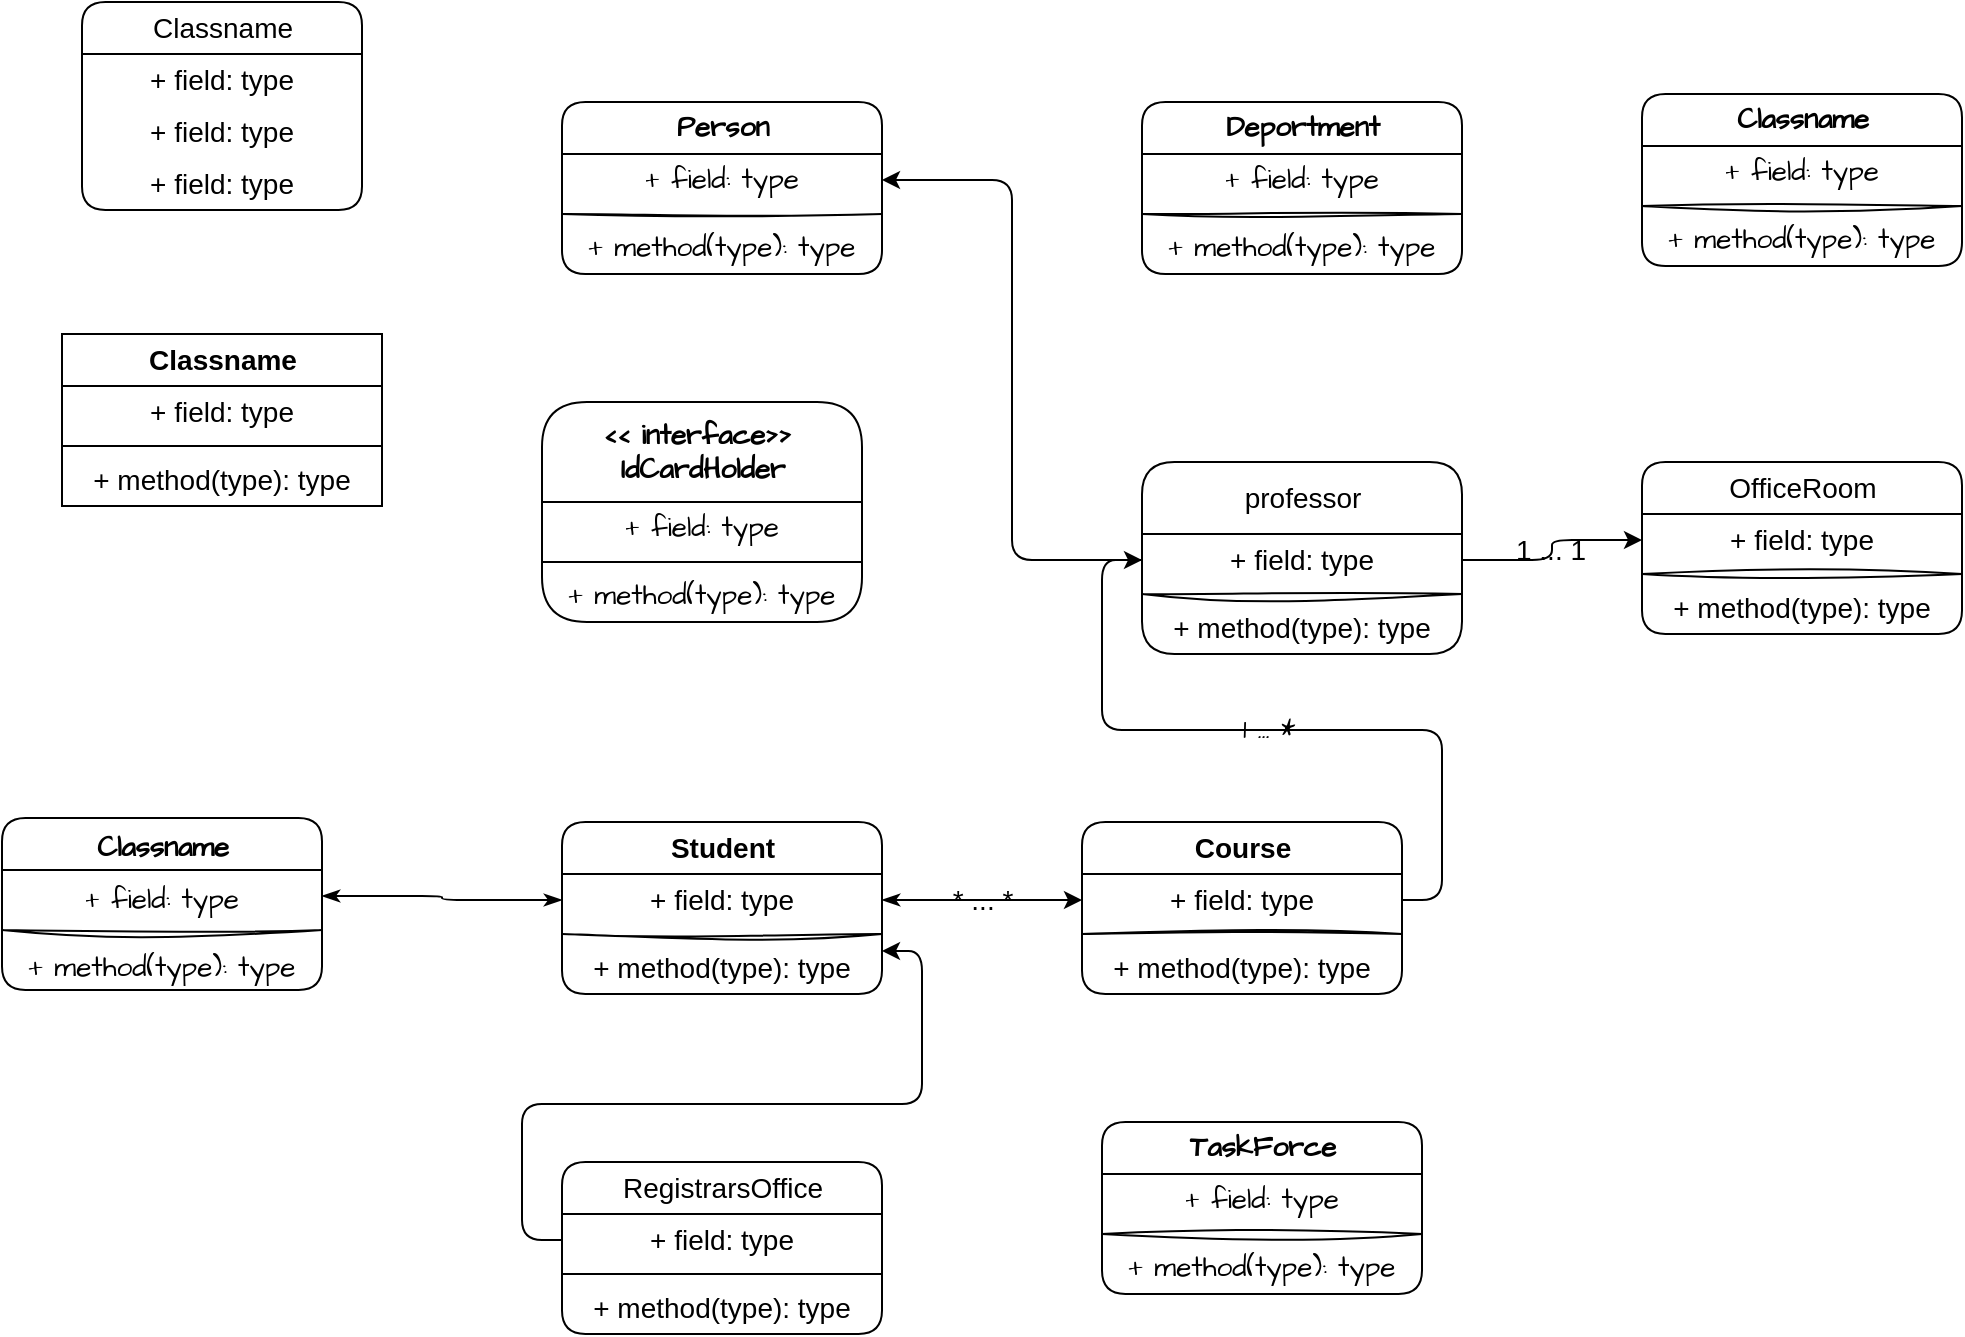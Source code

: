 <mxfile version="22.0.4" type="github">
  <diagram name="Page-1" id="NRW6LChGegnr6Z4dPT8M">
    <mxGraphModel dx="577" dy="400" grid="1" gridSize="10" guides="1" tooltips="1" connect="1" arrows="1" fold="1" page="1" pageScale="1" pageWidth="1100" pageHeight="850" background="none" math="0" shadow="0">
      <root>
        <mxCell id="0" />
        <mxCell id="1" parent="0" />
        <mxCell id="xK8xdHPVtCYg_8-kvttX-1" value="Student" style="swimlane;fontStyle=1;align=center;verticalAlign=middle;childLayout=stackLayout;horizontal=1;startSize=26;horizontalStack=0;resizeParent=1;resizeParentMax=0;resizeLast=0;collapsible=1;marginBottom=0;rounded=1;fontSize=14;html=1;labelBorderColor=none;labelBackgroundColor=none;" vertex="1" parent="1">
          <mxGeometry x="310" y="504" width="160" height="86" as="geometry" />
        </mxCell>
        <mxCell id="xK8xdHPVtCYg_8-kvttX-2" value="+ field: type" style="text;strokeColor=none;fillColor=none;align=center;verticalAlign=middle;spacingLeft=4;spacingRight=4;overflow=hidden;rotatable=0;points=[[0,0.5],[1,0.5]];portConstraint=eastwest;sketch=1;curveFitting=1;jiggle=2;rounded=1;fontSize=14;html=1;labelBorderColor=none;labelBackgroundColor=none;" vertex="1" parent="xK8xdHPVtCYg_8-kvttX-1">
          <mxGeometry y="26" width="160" height="26" as="geometry" />
        </mxCell>
        <mxCell id="xK8xdHPVtCYg_8-kvttX-3" value="" style="line;strokeWidth=1;fillColor=none;align=center;verticalAlign=middle;spacingTop=-1;spacingLeft=3;spacingRight=3;rotatable=0;labelPosition=right;points=[];portConstraint=eastwest;strokeColor=inherit;sketch=1;curveFitting=1;jiggle=2;rounded=1;fontSize=14;html=1;labelBorderColor=none;labelBackgroundColor=none;" vertex="1" parent="xK8xdHPVtCYg_8-kvttX-1">
          <mxGeometry y="52" width="160" height="8" as="geometry" />
        </mxCell>
        <mxCell id="xK8xdHPVtCYg_8-kvttX-4" value="+ method(type): type" style="text;strokeColor=none;fillColor=none;align=center;verticalAlign=middle;spacingLeft=4;spacingRight=4;overflow=hidden;rotatable=0;points=[[0,0.5],[1,0.5]];portConstraint=eastwest;sketch=1;curveFitting=1;jiggle=2;rounded=1;fontSize=14;html=1;labelBorderColor=none;labelBackgroundColor=none;" vertex="1" parent="xK8xdHPVtCYg_8-kvttX-1">
          <mxGeometry y="60" width="160" height="26" as="geometry" />
        </mxCell>
        <mxCell id="xK8xdHPVtCYg_8-kvttX-5" value="Course" style="swimlane;fontStyle=1;align=center;verticalAlign=middle;childLayout=stackLayout;horizontal=1;startSize=26;horizontalStack=0;resizeParent=1;resizeParentMax=0;resizeLast=0;collapsible=1;marginBottom=0;rounded=1;fontSize=14;html=1;labelBorderColor=none;labelBackgroundColor=none;" vertex="1" parent="1">
          <mxGeometry x="570" y="504" width="160" height="86" as="geometry" />
        </mxCell>
        <mxCell id="xK8xdHPVtCYg_8-kvttX-6" value="+ field: type" style="text;strokeColor=none;fillColor=none;align=center;verticalAlign=middle;spacingLeft=4;spacingRight=4;overflow=hidden;rotatable=0;points=[[0,0.5],[1,0.5]];portConstraint=eastwest;sketch=1;curveFitting=1;jiggle=2;rounded=1;fontSize=14;html=1;labelBorderColor=none;labelBackgroundColor=none;" vertex="1" parent="xK8xdHPVtCYg_8-kvttX-5">
          <mxGeometry y="26" width="160" height="26" as="geometry" />
        </mxCell>
        <mxCell id="xK8xdHPVtCYg_8-kvttX-7" value="" style="line;strokeWidth=1;fillColor=none;align=center;verticalAlign=middle;spacingTop=-1;spacingLeft=3;spacingRight=3;rotatable=0;labelPosition=right;points=[];portConstraint=eastwest;strokeColor=inherit;sketch=1;curveFitting=1;jiggle=2;rounded=1;fontSize=14;html=1;labelBorderColor=none;labelBackgroundColor=none;" vertex="1" parent="xK8xdHPVtCYg_8-kvttX-5">
          <mxGeometry y="52" width="160" height="8" as="geometry" />
        </mxCell>
        <mxCell id="xK8xdHPVtCYg_8-kvttX-8" value="+ method(type): type" style="text;strokeColor=none;fillColor=none;align=center;verticalAlign=middle;spacingLeft=4;spacingRight=4;overflow=hidden;rotatable=0;points=[[0,0.5],[1,0.5]];portConstraint=eastwest;sketch=1;curveFitting=1;jiggle=2;rounded=1;fontSize=14;html=1;labelBorderColor=none;labelBackgroundColor=none;" vertex="1" parent="xK8xdHPVtCYg_8-kvttX-5">
          <mxGeometry y="60" width="160" height="26" as="geometry" />
        </mxCell>
        <mxCell id="xK8xdHPVtCYg_8-kvttX-9" value="* ... *" style="edgeStyle=orthogonalEdgeStyle;rounded=1;orthogonalLoop=1;jettySize=auto;entryX=0;entryY=0.5;entryDx=0;entryDy=0;startArrow=classicThin;startFill=1;verticalAlign=middle;fontSize=14;html=1;labelBorderColor=none;labelBackgroundColor=none;align=center;" edge="1" parent="1" source="xK8xdHPVtCYg_8-kvttX-2" target="xK8xdHPVtCYg_8-kvttX-6">
          <mxGeometry relative="1" as="geometry" />
        </mxCell>
        <mxCell id="xK8xdHPVtCYg_8-kvttX-32" value="" style="edgeStyle=orthogonalEdgeStyle;rounded=1;hachureGap=4;orthogonalLoop=1;jettySize=auto;entryX=0;entryY=0.5;entryDx=0;entryDy=0;fontFamily=Architects Daughter;fontSource=https%3A%2F%2Ffonts.googleapis.com%2Fcss%3Ffamily%3DArchitects%2BDaughter;fontSize=14;verticalAlign=middle;html=1;labelBorderColor=none;labelBackgroundColor=none;align=center;" edge="1" parent="1" source="xK8xdHPVtCYg_8-kvttX-6" target="xK8xdHPVtCYg_8-kvttX-23">
          <mxGeometry relative="1" as="geometry" />
        </mxCell>
        <mxCell id="xK8xdHPVtCYg_8-kvttX-33" value="1 ... *" style="edgeLabel;align=center;verticalAlign=middle;resizable=0;points=[];fontSize=14;fontFamily=Architects Daughter;html=1;labelBorderColor=none;labelBackgroundColor=none;" vertex="1" connectable="0" parent="xK8xdHPVtCYg_8-kvttX-32">
          <mxGeometry x="0.011" relative="1" as="geometry">
            <mxPoint as="offset" />
          </mxGeometry>
        </mxCell>
        <mxCell id="xK8xdHPVtCYg_8-kvttX-34" value="RegistrarsOffice" style="swimlane;fontStyle=0;align=center;verticalAlign=middle;childLayout=stackLayout;horizontal=1;startSize=26;horizontalStack=0;resizeParent=1;resizeParentMax=0;resizeLast=0;collapsible=1;marginBottom=0;rounded=1;hachureGap=4;fontFamily=Helvetica;fontSize=14;html=1;labelBorderColor=none;labelBackgroundColor=none;" vertex="1" parent="1">
          <mxGeometry x="310" y="674" width="160" height="86" as="geometry" />
        </mxCell>
        <mxCell id="xK8xdHPVtCYg_8-kvttX-35" value="+ field: type" style="text;strokeColor=none;fillColor=none;align=center;verticalAlign=middle;spacingLeft=4;spacingRight=4;overflow=hidden;rotatable=0;points=[[0,0.5],[1,0.5]];portConstraint=eastwest;fontSize=14;fontFamily=Helvetica;fontStyle=0;html=1;labelBorderColor=none;labelBackgroundColor=none;" vertex="1" parent="xK8xdHPVtCYg_8-kvttX-34">
          <mxGeometry y="26" width="160" height="26" as="geometry" />
        </mxCell>
        <mxCell id="xK8xdHPVtCYg_8-kvttX-36" value="" style="line;strokeWidth=1;fillColor=none;align=center;verticalAlign=middle;spacingTop=-1;spacingLeft=3;spacingRight=3;rotatable=0;labelPosition=right;points=[];portConstraint=eastwest;strokeColor=inherit;rounded=1;hachureGap=4;fontFamily=Helvetica;fontSize=14;fontStyle=0;html=1;labelBorderColor=none;labelBackgroundColor=none;" vertex="1" parent="xK8xdHPVtCYg_8-kvttX-34">
          <mxGeometry y="52" width="160" height="8" as="geometry" />
        </mxCell>
        <mxCell id="xK8xdHPVtCYg_8-kvttX-37" value="+ method(type): type" style="text;strokeColor=none;fillColor=none;align=center;verticalAlign=middle;spacingLeft=4;spacingRight=4;overflow=hidden;rotatable=0;points=[[0,0.5],[1,0.5]];portConstraint=eastwest;fontSize=14;fontFamily=Helvetica;fontStyle=0;html=1;labelBorderColor=none;labelBackgroundColor=none;" vertex="1" parent="xK8xdHPVtCYg_8-kvttX-34">
          <mxGeometry y="60" width="160" height="26" as="geometry" />
        </mxCell>
        <mxCell id="xK8xdHPVtCYg_8-kvttX-38" value="" style="edgeStyle=orthogonalEdgeStyle;rounded=1;hachureGap=4;orthogonalLoop=1;jettySize=auto;entryX=1;entryY=0.75;entryDx=0;entryDy=0;fontFamily=Architects Daughter;fontSource=https%3A%2F%2Ffonts.googleapis.com%2Fcss%3Ffamily%3DArchitects%2BDaughter;fontSize=14;verticalAlign=middle;html=1;labelBorderColor=none;labelBackgroundColor=none;align=center;" edge="1" parent="1" source="xK8xdHPVtCYg_8-kvttX-35" target="xK8xdHPVtCYg_8-kvttX-1">
          <mxGeometry relative="1" as="geometry" />
        </mxCell>
        <mxCell id="xK8xdHPVtCYg_8-kvttX-22" value="professor" style="swimlane;fontStyle=0;align=center;verticalAlign=middle;childLayout=stackLayout;horizontal=1;startSize=36;horizontalStack=0;resizeParent=1;resizeParentMax=0;resizeLast=0;collapsible=1;marginBottom=0;rounded=1;hachureGap=4;fontFamily=Helvetica;fontSize=14;html=1;labelBorderColor=none;labelBackgroundColor=none;" vertex="1" parent="1">
          <mxGeometry x="600" y="324" width="160" height="96" as="geometry" />
        </mxCell>
        <mxCell id="xK8xdHPVtCYg_8-kvttX-23" value="+ field: type" style="text;strokeColor=none;fillColor=none;align=center;verticalAlign=middle;spacingLeft=4;spacingRight=4;overflow=hidden;rotatable=0;points=[[0,0.5],[1,0.5]];portConstraint=eastwest;fontSize=14;fontFamily=Helvetica;html=1;labelBorderColor=none;labelBackgroundColor=none;" vertex="1" parent="xK8xdHPVtCYg_8-kvttX-22">
          <mxGeometry y="36" width="160" height="26" as="geometry" />
        </mxCell>
        <mxCell id="xK8xdHPVtCYg_8-kvttX-24" value="" style="line;strokeWidth=1;fillColor=none;align=center;verticalAlign=middle;spacingTop=-1;spacingLeft=3;spacingRight=3;rotatable=0;labelPosition=right;points=[];portConstraint=eastwest;strokeColor=inherit;rounded=1;sketch=1;hachureGap=4;jiggle=2;curveFitting=1;fontFamily=Helvetica;fontSize=14;html=1;labelBorderColor=none;labelBackgroundColor=none;" vertex="1" parent="xK8xdHPVtCYg_8-kvttX-22">
          <mxGeometry y="62" width="160" height="8" as="geometry" />
        </mxCell>
        <mxCell id="xK8xdHPVtCYg_8-kvttX-25" value="+ method(type): type" style="text;strokeColor=none;fillColor=none;align=center;verticalAlign=middle;spacingLeft=4;spacingRight=4;overflow=hidden;rotatable=0;points=[[0,0.5],[1,0.5]];portConstraint=eastwest;fontSize=14;fontFamily=Helvetica;html=1;labelBorderColor=none;labelBackgroundColor=none;" vertex="1" parent="xK8xdHPVtCYg_8-kvttX-22">
          <mxGeometry y="70" width="160" height="26" as="geometry" />
        </mxCell>
        <mxCell id="xK8xdHPVtCYg_8-kvttX-26" value="OfficeRoom" style="swimlane;fontStyle=0;align=center;verticalAlign=middle;childLayout=stackLayout;horizontal=1;startSize=26;horizontalStack=0;resizeParent=1;resizeParentMax=0;resizeLast=0;collapsible=1;marginBottom=0;rounded=1;hachureGap=4;fontFamily=Helvetica;fontSize=14;html=1;labelBorderColor=none;labelBackgroundColor=none;" vertex="1" parent="1">
          <mxGeometry x="850" y="324" width="160" height="86" as="geometry" />
        </mxCell>
        <mxCell id="xK8xdHPVtCYg_8-kvttX-27" value="+ field: type" style="text;strokeColor=none;fillColor=none;align=center;verticalAlign=middle;spacingLeft=4;spacingRight=4;overflow=hidden;rotatable=0;points=[[0,0.5],[1,0.5]];portConstraint=eastwest;fontSize=14;fontFamily=Helvetica;html=1;labelBorderColor=none;labelBackgroundColor=none;" vertex="1" parent="xK8xdHPVtCYg_8-kvttX-26">
          <mxGeometry y="26" width="160" height="26" as="geometry" />
        </mxCell>
        <mxCell id="xK8xdHPVtCYg_8-kvttX-28" value="" style="line;strokeWidth=1;fillColor=none;align=center;verticalAlign=middle;spacingTop=-1;spacingLeft=3;spacingRight=3;rotatable=0;labelPosition=right;points=[];portConstraint=eastwest;strokeColor=inherit;rounded=1;sketch=1;hachureGap=4;jiggle=2;curveFitting=1;fontFamily=Helvetica;fontSize=14;html=1;labelBorderColor=none;labelBackgroundColor=none;" vertex="1" parent="xK8xdHPVtCYg_8-kvttX-26">
          <mxGeometry y="52" width="160" height="8" as="geometry" />
        </mxCell>
        <mxCell id="xK8xdHPVtCYg_8-kvttX-29" value="+ method(type): type" style="text;strokeColor=none;fillColor=none;align=center;verticalAlign=middle;spacingLeft=4;spacingRight=4;overflow=hidden;rotatable=0;points=[[0,0.5],[1,0.5]];portConstraint=eastwest;fontSize=14;fontFamily=Helvetica;html=1;labelBorderColor=none;labelBackgroundColor=none;" vertex="1" parent="xK8xdHPVtCYg_8-kvttX-26">
          <mxGeometry y="60" width="160" height="26" as="geometry" />
        </mxCell>
        <mxCell id="xK8xdHPVtCYg_8-kvttX-30" value="" style="edgeStyle=orthogonalEdgeStyle;rounded=1;hachureGap=4;orthogonalLoop=1;jettySize=auto;entryX=0;entryY=0.5;entryDx=0;entryDy=0;fontFamily=Helvetica;fontSize=14;verticalAlign=middle;html=1;labelBorderColor=none;labelBackgroundColor=none;align=center;" edge="1" source="xK8xdHPVtCYg_8-kvttX-23" target="xK8xdHPVtCYg_8-kvttX-27" parent="1">
          <mxGeometry relative="1" as="geometry" />
        </mxCell>
        <mxCell id="xK8xdHPVtCYg_8-kvttX-31" value="1 ... 1" style="edgeLabel;align=center;verticalAlign=middle;resizable=0;points=[];fontSize=14;fontFamily=Helvetica;html=1;labelBorderColor=none;labelBackgroundColor=none;" vertex="1" connectable="0" parent="xK8xdHPVtCYg_8-kvttX-30">
          <mxGeometry x="0.003" y="1" relative="1" as="geometry">
            <mxPoint as="offset" />
          </mxGeometry>
        </mxCell>
        <mxCell id="xK8xdHPVtCYg_8-kvttX-39" value="Deportment" style="swimlane;fontStyle=1;align=center;verticalAlign=middle;childLayout=stackLayout;horizontal=1;startSize=26;horizontalStack=0;resizeParent=1;resizeParentMax=0;resizeLast=0;collapsible=1;marginBottom=0;rounded=1;hachureGap=4;fontFamily=Architects Daughter;fontSource=https%3A%2F%2Ffonts.googleapis.com%2Fcss%3Ffamily%3DArchitects%2BDaughter;fontSize=14;html=1;labelBorderColor=none;labelBackgroundColor=none;" vertex="1" parent="1">
          <mxGeometry x="600" y="144" width="160" height="86" as="geometry" />
        </mxCell>
        <mxCell id="xK8xdHPVtCYg_8-kvttX-40" value="+ field: type" style="text;strokeColor=none;fillColor=none;align=center;verticalAlign=middle;spacingLeft=4;spacingRight=4;overflow=hidden;rotatable=0;points=[[0,0.5],[1,0.5]];portConstraint=eastwest;fontSize=14;fontFamily=Architects Daughter;html=1;labelBorderColor=none;labelBackgroundColor=none;" vertex="1" parent="xK8xdHPVtCYg_8-kvttX-39">
          <mxGeometry y="26" width="160" height="26" as="geometry" />
        </mxCell>
        <mxCell id="xK8xdHPVtCYg_8-kvttX-41" value="" style="line;strokeWidth=1;fillColor=none;align=center;verticalAlign=middle;spacingTop=-1;spacingLeft=3;spacingRight=3;rotatable=0;labelPosition=right;points=[];portConstraint=eastwest;strokeColor=inherit;rounded=1;sketch=1;hachureGap=4;jiggle=2;curveFitting=1;fontFamily=Architects Daughter;fontSource=https%3A%2F%2Ffonts.googleapis.com%2Fcss%3Ffamily%3DArchitects%2BDaughter;fontSize=14;html=1;labelBorderColor=none;labelBackgroundColor=none;" vertex="1" parent="xK8xdHPVtCYg_8-kvttX-39">
          <mxGeometry y="52" width="160" height="8" as="geometry" />
        </mxCell>
        <mxCell id="xK8xdHPVtCYg_8-kvttX-42" value="+ method(type): type" style="text;strokeColor=none;fillColor=none;align=center;verticalAlign=middle;spacingLeft=4;spacingRight=4;overflow=hidden;rotatable=0;points=[[0,0.5],[1,0.5]];portConstraint=eastwest;fontSize=14;fontFamily=Architects Daughter;html=1;labelBorderColor=none;labelBackgroundColor=none;" vertex="1" parent="xK8xdHPVtCYg_8-kvttX-39">
          <mxGeometry y="60" width="160" height="26" as="geometry" />
        </mxCell>
        <mxCell id="xK8xdHPVtCYg_8-kvttX-49" value="Classname" style="swimlane;fontStyle=1;align=center;verticalAlign=middle;childLayout=stackLayout;horizontal=1;startSize=26;horizontalStack=0;resizeParent=1;resizeParentMax=0;resizeLast=0;collapsible=1;marginBottom=0;rounded=1;hachureGap=4;fontFamily=Architects Daughter;fontSource=https%3A%2F%2Ffonts.googleapis.com%2Fcss%3Ffamily%3DArchitects%2BDaughter;fontSize=14;html=1;labelBorderColor=none;labelBackgroundColor=none;" vertex="1" parent="1">
          <mxGeometry x="850" y="140" width="160" height="86" as="geometry" />
        </mxCell>
        <mxCell id="xK8xdHPVtCYg_8-kvttX-50" value="+ field: type" style="text;strokeColor=none;fillColor=none;align=center;verticalAlign=middle;spacingLeft=4;spacingRight=4;overflow=hidden;rotatable=0;points=[[0,0.5],[1,0.5]];portConstraint=eastwest;fontSize=14;fontFamily=Architects Daughter;html=1;labelBorderColor=none;labelBackgroundColor=none;" vertex="1" parent="xK8xdHPVtCYg_8-kvttX-49">
          <mxGeometry y="26" width="160" height="26" as="geometry" />
        </mxCell>
        <mxCell id="xK8xdHPVtCYg_8-kvttX-51" value="" style="line;strokeWidth=1;fillColor=none;align=center;verticalAlign=middle;spacingTop=-1;spacingLeft=3;spacingRight=3;rotatable=0;labelPosition=right;points=[];portConstraint=eastwest;strokeColor=inherit;rounded=1;sketch=1;hachureGap=4;jiggle=2;curveFitting=1;fontFamily=Architects Daughter;fontSource=https%3A%2F%2Ffonts.googleapis.com%2Fcss%3Ffamily%3DArchitects%2BDaughter;fontSize=14;html=1;labelBorderColor=none;labelBackgroundColor=none;" vertex="1" parent="xK8xdHPVtCYg_8-kvttX-49">
          <mxGeometry y="52" width="160" height="8" as="geometry" />
        </mxCell>
        <mxCell id="xK8xdHPVtCYg_8-kvttX-52" value="+ method(type): type" style="text;strokeColor=none;fillColor=none;align=center;verticalAlign=middle;spacingLeft=4;spacingRight=4;overflow=hidden;rotatable=0;points=[[0,0.5],[1,0.5]];portConstraint=eastwest;fontSize=14;fontFamily=Architects Daughter;html=1;labelBorderColor=none;labelBackgroundColor=none;" vertex="1" parent="xK8xdHPVtCYg_8-kvttX-49">
          <mxGeometry y="60" width="160" height="26" as="geometry" />
        </mxCell>
        <mxCell id="xK8xdHPVtCYg_8-kvttX-59" value="TaskForce" style="swimlane;fontStyle=1;align=center;verticalAlign=middle;childLayout=stackLayout;horizontal=1;startSize=26;horizontalStack=0;resizeParent=1;resizeParentMax=0;resizeLast=0;collapsible=1;marginBottom=0;rounded=1;hachureGap=4;fontFamily=Architects Daughter;fontSource=https%3A%2F%2Ffonts.googleapis.com%2Fcss%3Ffamily%3DArchitects%2BDaughter;fontSize=14;html=1;labelBorderColor=none;labelBackgroundColor=none;" vertex="1" parent="1">
          <mxGeometry x="580" y="654" width="160" height="86" as="geometry" />
        </mxCell>
        <mxCell id="xK8xdHPVtCYg_8-kvttX-60" value="+ field: type" style="text;strokeColor=none;fillColor=none;align=center;verticalAlign=middle;spacingLeft=4;spacingRight=4;overflow=hidden;rotatable=0;points=[[0,0.5],[1,0.5]];portConstraint=eastwest;fontSize=14;fontFamily=Architects Daughter;html=1;labelBorderColor=none;labelBackgroundColor=none;" vertex="1" parent="xK8xdHPVtCYg_8-kvttX-59">
          <mxGeometry y="26" width="160" height="26" as="geometry" />
        </mxCell>
        <mxCell id="xK8xdHPVtCYg_8-kvttX-61" value="" style="line;strokeWidth=1;fillColor=none;align=center;verticalAlign=middle;spacingTop=-1;spacingLeft=3;spacingRight=3;rotatable=0;labelPosition=right;points=[];portConstraint=eastwest;strokeColor=inherit;rounded=1;sketch=1;hachureGap=4;jiggle=2;curveFitting=1;fontFamily=Architects Daughter;fontSource=https%3A%2F%2Ffonts.googleapis.com%2Fcss%3Ffamily%3DArchitects%2BDaughter;fontSize=14;html=1;labelBorderColor=none;labelBackgroundColor=none;" vertex="1" parent="xK8xdHPVtCYg_8-kvttX-59">
          <mxGeometry y="52" width="160" height="8" as="geometry" />
        </mxCell>
        <mxCell id="xK8xdHPVtCYg_8-kvttX-62" value="+ method(type): type" style="text;strokeColor=none;fillColor=none;align=center;verticalAlign=middle;spacingLeft=4;spacingRight=4;overflow=hidden;rotatable=0;points=[[0,0.5],[1,0.5]];portConstraint=eastwest;fontSize=14;fontFamily=Architects Daughter;html=1;labelBorderColor=none;labelBackgroundColor=none;" vertex="1" parent="xK8xdHPVtCYg_8-kvttX-59">
          <mxGeometry y="60" width="160" height="26" as="geometry" />
        </mxCell>
        <mxCell id="xK8xdHPVtCYg_8-kvttX-63" value="Person" style="swimlane;fontStyle=1;align=center;verticalAlign=middle;childLayout=stackLayout;horizontal=1;startSize=26;horizontalStack=0;resizeParent=1;resizeParentMax=0;resizeLast=0;collapsible=1;marginBottom=0;rounded=1;hachureGap=4;fontFamily=Architects Daughter;fontSource=https%3A%2F%2Ffonts.googleapis.com%2Fcss%3Ffamily%3DArchitects%2BDaughter;fontSize=14;html=1;labelBorderColor=none;labelBackgroundColor=none;" vertex="1" parent="1">
          <mxGeometry x="310" y="144" width="160" height="86" as="geometry" />
        </mxCell>
        <mxCell id="xK8xdHPVtCYg_8-kvttX-64" value="+ field: type" style="text;strokeColor=none;fillColor=none;align=center;verticalAlign=middle;spacingLeft=4;spacingRight=4;overflow=hidden;rotatable=0;points=[[0,0.5],[1,0.5]];portConstraint=eastwest;fontSize=14;fontFamily=Architects Daughter;html=1;labelBorderColor=none;labelBackgroundColor=none;" vertex="1" parent="xK8xdHPVtCYg_8-kvttX-63">
          <mxGeometry y="26" width="160" height="26" as="geometry" />
        </mxCell>
        <mxCell id="xK8xdHPVtCYg_8-kvttX-65" value="" style="line;strokeWidth=1;fillColor=none;align=center;verticalAlign=middle;spacingTop=-1;spacingLeft=3;spacingRight=3;rotatable=0;labelPosition=right;points=[];portConstraint=eastwest;strokeColor=inherit;rounded=1;sketch=1;hachureGap=4;jiggle=2;curveFitting=1;fontFamily=Architects Daughter;fontSource=https%3A%2F%2Ffonts.googleapis.com%2Fcss%3Ffamily%3DArchitects%2BDaughter;fontSize=14;html=1;labelBorderColor=none;labelBackgroundColor=none;" vertex="1" parent="xK8xdHPVtCYg_8-kvttX-63">
          <mxGeometry y="52" width="160" height="8" as="geometry" />
        </mxCell>
        <mxCell id="xK8xdHPVtCYg_8-kvttX-66" value="+ method(type): type" style="text;strokeColor=none;fillColor=none;align=center;verticalAlign=middle;spacingLeft=4;spacingRight=4;overflow=hidden;rotatable=0;points=[[0,0.5],[1,0.5]];portConstraint=eastwest;fontSize=14;fontFamily=Architects Daughter;html=1;labelBorderColor=none;labelBackgroundColor=none;" vertex="1" parent="xK8xdHPVtCYg_8-kvttX-63">
          <mxGeometry y="60" width="160" height="26" as="geometry" />
        </mxCell>
        <mxCell id="xK8xdHPVtCYg_8-kvttX-68" value="" style="edgeStyle=orthogonalEdgeStyle;rounded=1;hachureGap=4;orthogonalLoop=1;jettySize=auto;entryX=1;entryY=0.5;entryDx=0;entryDy=0;fontFamily=Architects Daughter;fontSource=https%3A%2F%2Ffonts.googleapis.com%2Fcss%3Ffamily%3DArchitects%2BDaughter;fontSize=14;verticalAlign=middle;html=1;labelBorderColor=none;labelBackgroundColor=none;align=center;" edge="1" parent="1" source="xK8xdHPVtCYg_8-kvttX-23" target="xK8xdHPVtCYg_8-kvttX-64">
          <mxGeometry relative="1" as="geometry" />
        </mxCell>
        <mxCell id="xK8xdHPVtCYg_8-kvttX-73" value="&amp;lt;&amp;lt; interface&amp;gt;&amp;gt;&amp;nbsp;&lt;br&gt;IdCardHolder&lt;br&gt;" style="swimlane;fontStyle=1;align=center;verticalAlign=middle;childLayout=stackLayout;horizontal=1;startSize=50;horizontalStack=0;resizeParent=1;resizeParentMax=0;resizeLast=0;collapsible=1;marginBottom=0;rounded=1;hachureGap=4;fontFamily=Architects Daughter;fontSource=https%3A%2F%2Ffonts.googleapis.com%2Fcss%3Ffamily%3DArchitects%2BDaughter;fontSize=14;html=1;labelBorderColor=none;labelBackgroundColor=none;" vertex="1" parent="1">
          <mxGeometry x="300" y="294" width="160" height="110" as="geometry" />
        </mxCell>
        <mxCell id="xK8xdHPVtCYg_8-kvttX-74" value="+ field: type" style="text;strokeColor=none;fillColor=none;align=center;verticalAlign=middle;spacingLeft=4;spacingRight=4;overflow=hidden;rotatable=0;points=[[0,0.5],[1,0.5]];portConstraint=eastwest;fontSize=14;fontFamily=Architects Daughter;html=1;labelBorderColor=none;labelBackgroundColor=none;" vertex="1" parent="xK8xdHPVtCYg_8-kvttX-73">
          <mxGeometry y="50" width="160" height="26" as="geometry" />
        </mxCell>
        <mxCell id="xK8xdHPVtCYg_8-kvttX-75" value="" style="line;strokeWidth=1;fillColor=none;align=center;verticalAlign=middle;spacingTop=-1;spacingLeft=3;spacingRight=3;rotatable=0;labelPosition=right;points=[];portConstraint=eastwest;strokeColor=inherit;rounded=1;hachureGap=4;fontFamily=Architects Daughter;fontSource=https%3A%2F%2Ffonts.googleapis.com%2Fcss%3Ffamily%3DArchitects%2BDaughter;fontSize=14;html=1;labelBorderColor=none;labelBackgroundColor=none;" vertex="1" parent="xK8xdHPVtCYg_8-kvttX-73">
          <mxGeometry y="76" width="160" height="8" as="geometry" />
        </mxCell>
        <mxCell id="xK8xdHPVtCYg_8-kvttX-76" value="+ method(type): type" style="text;strokeColor=none;fillColor=none;align=center;verticalAlign=middle;spacingLeft=4;spacingRight=4;overflow=hidden;rotatable=0;points=[[0,0.5],[1,0.5]];portConstraint=eastwest;fontSize=14;fontFamily=Architects Daughter;html=1;labelBorderColor=none;labelBackgroundColor=none;" vertex="1" parent="xK8xdHPVtCYg_8-kvttX-73">
          <mxGeometry y="84" width="160" height="26" as="geometry" />
        </mxCell>
        <mxCell id="xK8xdHPVtCYg_8-kvttX-81" value="Classname" style="swimlane;fontStyle=1;align=center;verticalAlign=top;childLayout=stackLayout;horizontal=1;startSize=26;horizontalStack=0;resizeParent=1;resizeParentMax=0;resizeLast=0;collapsible=1;marginBottom=0;rounded=1;hachureGap=4;fontFamily=Architects Daughter;fontSource=https%3A%2F%2Ffonts.googleapis.com%2Fcss%3Ffamily%3DArchitects%2BDaughter;fontSize=14;html=1;labelBorderColor=none;labelBackgroundColor=none;" vertex="1" parent="1">
          <mxGeometry x="30" y="502" width="160" height="86" as="geometry" />
        </mxCell>
        <mxCell id="xK8xdHPVtCYg_8-kvttX-82" value="+ field: type" style="text;strokeColor=none;fillColor=none;align=center;verticalAlign=top;spacingLeft=4;spacingRight=4;overflow=hidden;rotatable=0;points=[[0,0.5],[1,0.5]];portConstraint=eastwest;fontSize=14;fontFamily=Architects Daughter;html=1;labelBorderColor=none;labelBackgroundColor=none;" vertex="1" parent="xK8xdHPVtCYg_8-kvttX-81">
          <mxGeometry y="26" width="160" height="26" as="geometry" />
        </mxCell>
        <mxCell id="xK8xdHPVtCYg_8-kvttX-83" value="" style="line;strokeWidth=1;fillColor=none;align=center;verticalAlign=middle;spacingTop=-1;spacingLeft=3;spacingRight=3;rotatable=0;labelPosition=right;points=[];portConstraint=eastwest;strokeColor=inherit;rounded=1;sketch=1;hachureGap=4;jiggle=2;curveFitting=1;fontFamily=Architects Daughter;fontSource=https%3A%2F%2Ffonts.googleapis.com%2Fcss%3Ffamily%3DArchitects%2BDaughter;fontSize=14;html=1;labelBorderColor=none;labelBackgroundColor=none;" vertex="1" parent="xK8xdHPVtCYg_8-kvttX-81">
          <mxGeometry y="52" width="160" height="8" as="geometry" />
        </mxCell>
        <mxCell id="xK8xdHPVtCYg_8-kvttX-84" value="+ method(type): type" style="text;strokeColor=none;fillColor=none;align=center;verticalAlign=top;spacingLeft=4;spacingRight=4;overflow=hidden;rotatable=0;points=[[0,0.5],[1,0.5]];portConstraint=eastwest;fontSize=14;fontFamily=Architects Daughter;html=1;labelBorderColor=none;labelBackgroundColor=none;" vertex="1" parent="xK8xdHPVtCYg_8-kvttX-81">
          <mxGeometry y="60" width="160" height="26" as="geometry" />
        </mxCell>
        <mxCell id="xK8xdHPVtCYg_8-kvttX-85" value="" style="edgeStyle=orthogonalEdgeStyle;rounded=1;hachureGap=4;orthogonalLoop=1;jettySize=auto;entryX=1;entryY=0.5;entryDx=0;entryDy=0;fontFamily=Architects Daughter;fontSource=https%3A%2F%2Ffonts.googleapis.com%2Fcss%3Ffamily%3DArchitects%2BDaughter;fontSize=14;startArrow=classicThin;startFill=1;endArrow=classicThin;endFill=1;verticalAlign=middle;html=1;labelBorderColor=none;labelBackgroundColor=none;align=center;" edge="1" parent="1" source="xK8xdHPVtCYg_8-kvttX-2" target="xK8xdHPVtCYg_8-kvttX-82">
          <mxGeometry relative="1" as="geometry" />
        </mxCell>
        <mxCell id="xK8xdHPVtCYg_8-kvttX-86" value="Classname" style="swimlane;fontStyle=0;childLayout=stackLayout;horizontal=1;startSize=26;fillColor=none;horizontalStack=0;resizeParent=1;resizeParentMax=0;resizeLast=0;collapsible=1;marginBottom=0;rounded=1;hachureGap=4;fontFamily=Helvetica;fontSize=14;labelBackgroundColor=none;verticalAlign=middle;html=1;labelBorderColor=none;align=center;" vertex="1" parent="1">
          <mxGeometry x="70" y="94" width="140" height="104" as="geometry" />
        </mxCell>
        <mxCell id="xK8xdHPVtCYg_8-kvttX-87" value="+ field: type" style="text;strokeColor=none;fillColor=none;align=center;verticalAlign=middle;spacingLeft=4;spacingRight=4;overflow=hidden;rotatable=0;points=[[0,0.5],[1,0.5]];portConstraint=eastwest;fontSize=14;fontFamily=Helvetica;horizontal=1;html=1;labelBorderColor=none;labelBackgroundColor=none;" vertex="1" parent="xK8xdHPVtCYg_8-kvttX-86">
          <mxGeometry y="26" width="140" height="26" as="geometry" />
        </mxCell>
        <mxCell id="xK8xdHPVtCYg_8-kvttX-88" value="+ field: type" style="text;strokeColor=none;fillColor=none;align=center;verticalAlign=middle;spacingLeft=4;spacingRight=4;overflow=hidden;rotatable=0;points=[[0,0.5],[1,0.5]];portConstraint=eastwest;fontSize=14;fontFamily=Helvetica;horizontal=1;html=1;labelBorderColor=none;labelBackgroundColor=none;" vertex="1" parent="xK8xdHPVtCYg_8-kvttX-86">
          <mxGeometry y="52" width="140" height="26" as="geometry" />
        </mxCell>
        <mxCell id="xK8xdHPVtCYg_8-kvttX-89" value="+ field: type" style="text;strokeColor=none;fillColor=none;align=center;verticalAlign=middle;spacingLeft=4;spacingRight=4;overflow=hidden;rotatable=0;points=[[0,0.5],[1,0.5]];portConstraint=eastwest;fontSize=14;fontFamily=Helvetica;horizontal=1;html=1;labelBorderColor=none;labelBackgroundColor=none;" vertex="1" parent="xK8xdHPVtCYg_8-kvttX-86">
          <mxGeometry y="78" width="140" height="26" as="geometry" />
        </mxCell>
        <mxCell id="xK8xdHPVtCYg_8-kvttX-90" value="Classname" style="swimlane;fontStyle=1;align=center;verticalAlign=middle;childLayout=stackLayout;horizontal=1;startSize=26;horizontalStack=0;resizeParent=1;resizeParentMax=0;resizeLast=0;collapsible=1;marginBottom=0;labelBackgroundColor=none;fontSize=14;html=1;labelBorderColor=none;" vertex="1" parent="1">
          <mxGeometry x="60" y="260" width="160" height="86" as="geometry" />
        </mxCell>
        <mxCell id="xK8xdHPVtCYg_8-kvttX-91" value="+ field: type" style="text;strokeColor=none;fillColor=none;align=center;verticalAlign=middle;spacingLeft=4;spacingRight=4;overflow=hidden;rotatable=0;points=[[0,0.5],[1,0.5]];portConstraint=eastwest;labelBackgroundColor=none;fontSize=14;html=1;labelBorderColor=none;" vertex="1" parent="xK8xdHPVtCYg_8-kvttX-90">
          <mxGeometry y="26" width="160" height="26" as="geometry" />
        </mxCell>
        <mxCell id="xK8xdHPVtCYg_8-kvttX-92" value="" style="line;strokeWidth=1;fillColor=none;align=center;verticalAlign=middle;spacingTop=-1;spacingLeft=3;spacingRight=3;rotatable=0;labelPosition=right;points=[];portConstraint=eastwest;strokeColor=inherit;labelBackgroundColor=none;fontSize=14;html=1;labelBorderColor=none;" vertex="1" parent="xK8xdHPVtCYg_8-kvttX-90">
          <mxGeometry y="52" width="160" height="8" as="geometry" />
        </mxCell>
        <mxCell id="xK8xdHPVtCYg_8-kvttX-93" value="+ method(type): type" style="text;strokeColor=none;fillColor=none;align=center;verticalAlign=middle;spacingLeft=4;spacingRight=4;overflow=hidden;rotatable=0;points=[[0,0.5],[1,0.5]];portConstraint=eastwest;labelBackgroundColor=none;fontSize=14;html=1;labelBorderColor=none;" vertex="1" parent="xK8xdHPVtCYg_8-kvttX-90">
          <mxGeometry y="60" width="160" height="26" as="geometry" />
        </mxCell>
      </root>
    </mxGraphModel>
  </diagram>
</mxfile>
